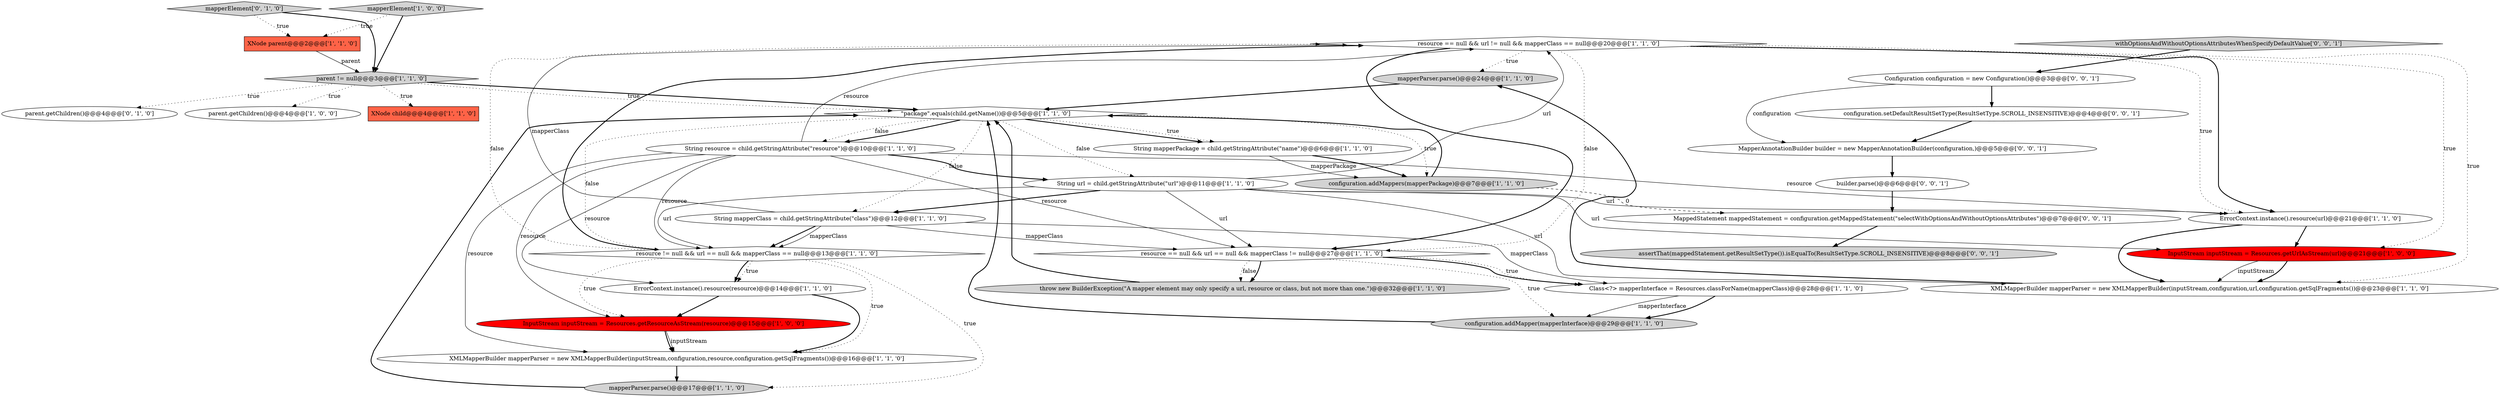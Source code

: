 digraph {
24 [style = filled, label = "resource == null && url != null && mapperClass == null@@@20@@@['1', '1', '0']", fillcolor = white, shape = diamond image = "AAA0AAABBB1BBB"];
2 [style = filled, label = "mapperElement['1', '0', '0']", fillcolor = lightgray, shape = diamond image = "AAA0AAABBB1BBB"];
1 [style = filled, label = "ErrorContext.instance().resource(resource)@@@14@@@['1', '1', '0']", fillcolor = white, shape = ellipse image = "AAA0AAABBB1BBB"];
29 [style = filled, label = "configuration.setDefaultResultSetType(ResultSetType.SCROLL_INSENSITIVE)@@@4@@@['0', '0', '1']", fillcolor = white, shape = ellipse image = "AAA0AAABBB3BBB"];
13 [style = filled, label = "String mapperClass = child.getStringAttribute(\"class\")@@@12@@@['1', '1', '0']", fillcolor = white, shape = ellipse image = "AAA0AAABBB1BBB"];
25 [style = filled, label = "parent.getChildren()@@@4@@@['0', '1', '0']", fillcolor = white, shape = ellipse image = "AAA0AAABBB2BBB"];
28 [style = filled, label = "assertThat(mappedStatement.getResultSetType()).isEqualTo(ResultSetType.SCROLL_INSENSITIVE)@@@8@@@['0', '0', '1']", fillcolor = lightgray, shape = ellipse image = "AAA0AAABBB3BBB"];
16 [style = filled, label = "mapperParser.parse()@@@17@@@['1', '1', '0']", fillcolor = lightgray, shape = ellipse image = "AAA0AAABBB1BBB"];
31 [style = filled, label = "builder.parse()@@@6@@@['0', '0', '1']", fillcolor = white, shape = ellipse image = "AAA0AAABBB3BBB"];
22 [style = filled, label = "configuration.addMapper(mapperInterface)@@@29@@@['1', '1', '0']", fillcolor = lightgray, shape = ellipse image = "AAA0AAABBB1BBB"];
7 [style = filled, label = "parent != null@@@3@@@['1', '1', '0']", fillcolor = lightgray, shape = diamond image = "AAA0AAABBB1BBB"];
0 [style = filled, label = "String mapperPackage = child.getStringAttribute(\"name\")@@@6@@@['1', '1', '0']", fillcolor = white, shape = ellipse image = "AAA0AAABBB1BBB"];
12 [style = filled, label = "throw new BuilderException(\"A mapper element may only specify a url, resource or class, but not more than one.\")@@@32@@@['1', '1', '0']", fillcolor = lightgray, shape = ellipse image = "AAA0AAABBB1BBB"];
20 [style = filled, label = "mapperParser.parse()@@@24@@@['1', '1', '0']", fillcolor = lightgray, shape = ellipse image = "AAA0AAABBB1BBB"];
6 [style = filled, label = "ErrorContext.instance().resource(url)@@@21@@@['1', '1', '0']", fillcolor = white, shape = ellipse image = "AAA0AAABBB1BBB"];
27 [style = filled, label = "withOptionsAndWithoutOptionsAttributesWhenSpecifyDefaultValue['0', '0', '1']", fillcolor = lightgray, shape = diamond image = "AAA0AAABBB3BBB"];
10 [style = filled, label = "String resource = child.getStringAttribute(\"resource\")@@@10@@@['1', '1', '0']", fillcolor = white, shape = ellipse image = "AAA0AAABBB1BBB"];
14 [style = filled, label = "XNode parent@@@2@@@['1', '1', '0']", fillcolor = tomato, shape = box image = "AAA0AAABBB1BBB"];
26 [style = filled, label = "mapperElement['0', '1', '0']", fillcolor = lightgray, shape = diamond image = "AAA0AAABBB2BBB"];
23 [style = filled, label = "XMLMapperBuilder mapperParser = new XMLMapperBuilder(inputStream,configuration,url,configuration.getSqlFragments())@@@23@@@['1', '1', '0']", fillcolor = white, shape = ellipse image = "AAA0AAABBB1BBB"];
8 [style = filled, label = "\"package\".equals(child.getName())@@@5@@@['1', '1', '0']", fillcolor = white, shape = diamond image = "AAA0AAABBB1BBB"];
15 [style = filled, label = "resource != null && url == null && mapperClass == null@@@13@@@['1', '1', '0']", fillcolor = white, shape = diamond image = "AAA0AAABBB1BBB"];
32 [style = filled, label = "MappedStatement mappedStatement = configuration.getMappedStatement(\"selectWithOptionsAndWithoutOptionsAttributes\")@@@7@@@['0', '0', '1']", fillcolor = white, shape = ellipse image = "AAA0AAABBB3BBB"];
9 [style = filled, label = "resource == null && url == null && mapperClass != null@@@27@@@['1', '1', '0']", fillcolor = white, shape = diamond image = "AAA0AAABBB1BBB"];
4 [style = filled, label = "parent.getChildren()@@@4@@@['1', '0', '0']", fillcolor = white, shape = ellipse image = "AAA0AAABBB1BBB"];
3 [style = filled, label = "Class<?> mapperInterface = Resources.classForName(mapperClass)@@@28@@@['1', '1', '0']", fillcolor = white, shape = ellipse image = "AAA0AAABBB1BBB"];
19 [style = filled, label = "XNode child@@@4@@@['1', '1', '0']", fillcolor = tomato, shape = box image = "AAA0AAABBB1BBB"];
11 [style = filled, label = "configuration.addMappers(mapperPackage)@@@7@@@['1', '1', '0']", fillcolor = lightgray, shape = ellipse image = "AAA0AAABBB1BBB"];
33 [style = filled, label = "Configuration configuration = new Configuration()@@@3@@@['0', '0', '1']", fillcolor = white, shape = ellipse image = "AAA0AAABBB3BBB"];
30 [style = filled, label = "MapperAnnotationBuilder builder = new MapperAnnotationBuilder(configuration,)@@@5@@@['0', '0', '1']", fillcolor = white, shape = ellipse image = "AAA0AAABBB3BBB"];
17 [style = filled, label = "String url = child.getStringAttribute(\"url\")@@@11@@@['1', '1', '0']", fillcolor = white, shape = ellipse image = "AAA0AAABBB1BBB"];
21 [style = filled, label = "XMLMapperBuilder mapperParser = new XMLMapperBuilder(inputStream,configuration,resource,configuration.getSqlFragments())@@@16@@@['1', '1', '0']", fillcolor = white, shape = ellipse image = "AAA0AAABBB1BBB"];
18 [style = filled, label = "InputStream inputStream = Resources.getResourceAsStream(resource)@@@15@@@['1', '0', '0']", fillcolor = red, shape = ellipse image = "AAA1AAABBB1BBB"];
5 [style = filled, label = "InputStream inputStream = Resources.getUrlAsStream(url)@@@21@@@['1', '0', '0']", fillcolor = red, shape = ellipse image = "AAA1AAABBB1BBB"];
11->32 [style = dashed, label="0"];
17->9 [style = solid, label="url"];
24->6 [style = dotted, label="true"];
8->10 [style = bold, label=""];
23->20 [style = bold, label=""];
8->17 [style = dotted, label="false"];
5->23 [style = solid, label="inputStream"];
10->24 [style = solid, label="resource"];
26->7 [style = bold, label=""];
16->8 [style = bold, label=""];
5->23 [style = bold, label=""];
13->3 [style = solid, label="mapperClass"];
29->30 [style = bold, label=""];
7->19 [style = dotted, label="true"];
6->23 [style = bold, label=""];
31->32 [style = bold, label=""];
8->13 [style = dotted, label="false"];
10->1 [style = solid, label="resource"];
8->15 [style = dotted, label="false"];
15->18 [style = dotted, label="true"];
17->24 [style = solid, label="url"];
24->9 [style = dotted, label="false"];
17->6 [style = solid, label="url"];
0->11 [style = bold, label=""];
10->21 [style = solid, label="resource"];
1->18 [style = bold, label=""];
10->17 [style = bold, label=""];
8->10 [style = dotted, label="false"];
15->21 [style = dotted, label="true"];
15->16 [style = dotted, label="true"];
15->24 [style = dotted, label="false"];
10->18 [style = solid, label="resource"];
7->8 [style = bold, label=""];
3->22 [style = solid, label="mapperInterface"];
3->22 [style = bold, label=""];
9->12 [style = dotted, label="false"];
17->15 [style = solid, label="url"];
17->23 [style = solid, label="url"];
18->21 [style = solid, label="inputStream"];
14->7 [style = solid, label="parent"];
33->29 [style = bold, label=""];
13->9 [style = solid, label="mapperClass"];
8->0 [style = bold, label=""];
22->8 [style = bold, label=""];
33->30 [style = solid, label="configuration"];
6->5 [style = bold, label=""];
20->8 [style = bold, label=""];
17->5 [style = solid, label="url"];
10->6 [style = solid, label="resource"];
10->9 [style = solid, label="resource"];
24->23 [style = dotted, label="true"];
30->31 [style = bold, label=""];
12->8 [style = bold, label=""];
15->1 [style = dotted, label="true"];
26->14 [style = dotted, label="true"];
15->24 [style = bold, label=""];
24->20 [style = dotted, label="true"];
1->21 [style = bold, label=""];
7->4 [style = dotted, label="true"];
10->15 [style = solid, label="resource"];
7->25 [style = dotted, label="true"];
21->16 [style = bold, label=""];
8->11 [style = dotted, label="true"];
9->3 [style = bold, label=""];
11->8 [style = bold, label=""];
2->14 [style = dotted, label="true"];
8->0 [style = dotted, label="true"];
17->13 [style = bold, label=""];
13->24 [style = solid, label="mapperClass"];
13->15 [style = bold, label=""];
9->12 [style = bold, label=""];
9->3 [style = dotted, label="true"];
0->11 [style = solid, label="mapperPackage"];
18->21 [style = bold, label=""];
2->7 [style = bold, label=""];
27->33 [style = bold, label=""];
7->8 [style = dotted, label="true"];
9->22 [style = dotted, label="true"];
24->6 [style = bold, label=""];
13->15 [style = solid, label="mapperClass"];
32->28 [style = bold, label=""];
24->5 [style = dotted, label="true"];
24->9 [style = bold, label=""];
15->1 [style = bold, label=""];
}
